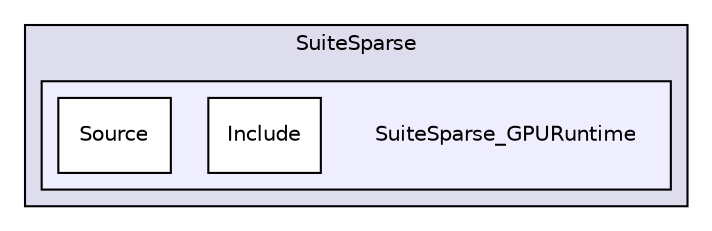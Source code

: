 digraph "libs/SuiteSparse/SuiteSparse_GPURuntime" {
  compound=true
  node [ fontsize="10", fontname="Helvetica"];
  edge [ labelfontsize="10", labelfontname="Helvetica"];
  subgraph clusterdir_bb3805179b22f9bf6cb2257a07012dea {
    graph [ bgcolor="#ddddee", pencolor="black", label="SuiteSparse" fontname="Helvetica", fontsize="10", URL="dir_bb3805179b22f9bf6cb2257a07012dea.html"]
  subgraph clusterdir_991afbc2219cd78f62f37fccfe6a4643 {
    graph [ bgcolor="#eeeeff", pencolor="black", label="" URL="dir_991afbc2219cd78f62f37fccfe6a4643.html"];
    dir_991afbc2219cd78f62f37fccfe6a4643 [shape=plaintext label="SuiteSparse_GPURuntime"];
    dir_6178218b487e46c2004e224576f1a85d [shape=box label="Include" color="black" fillcolor="white" style="filled" URL="dir_6178218b487e46c2004e224576f1a85d.html"];
    dir_f7c27bdddfb0d77dac39b26fb84e3516 [shape=box label="Source" color="black" fillcolor="white" style="filled" URL="dir_f7c27bdddfb0d77dac39b26fb84e3516.html"];
  }
  }
}
